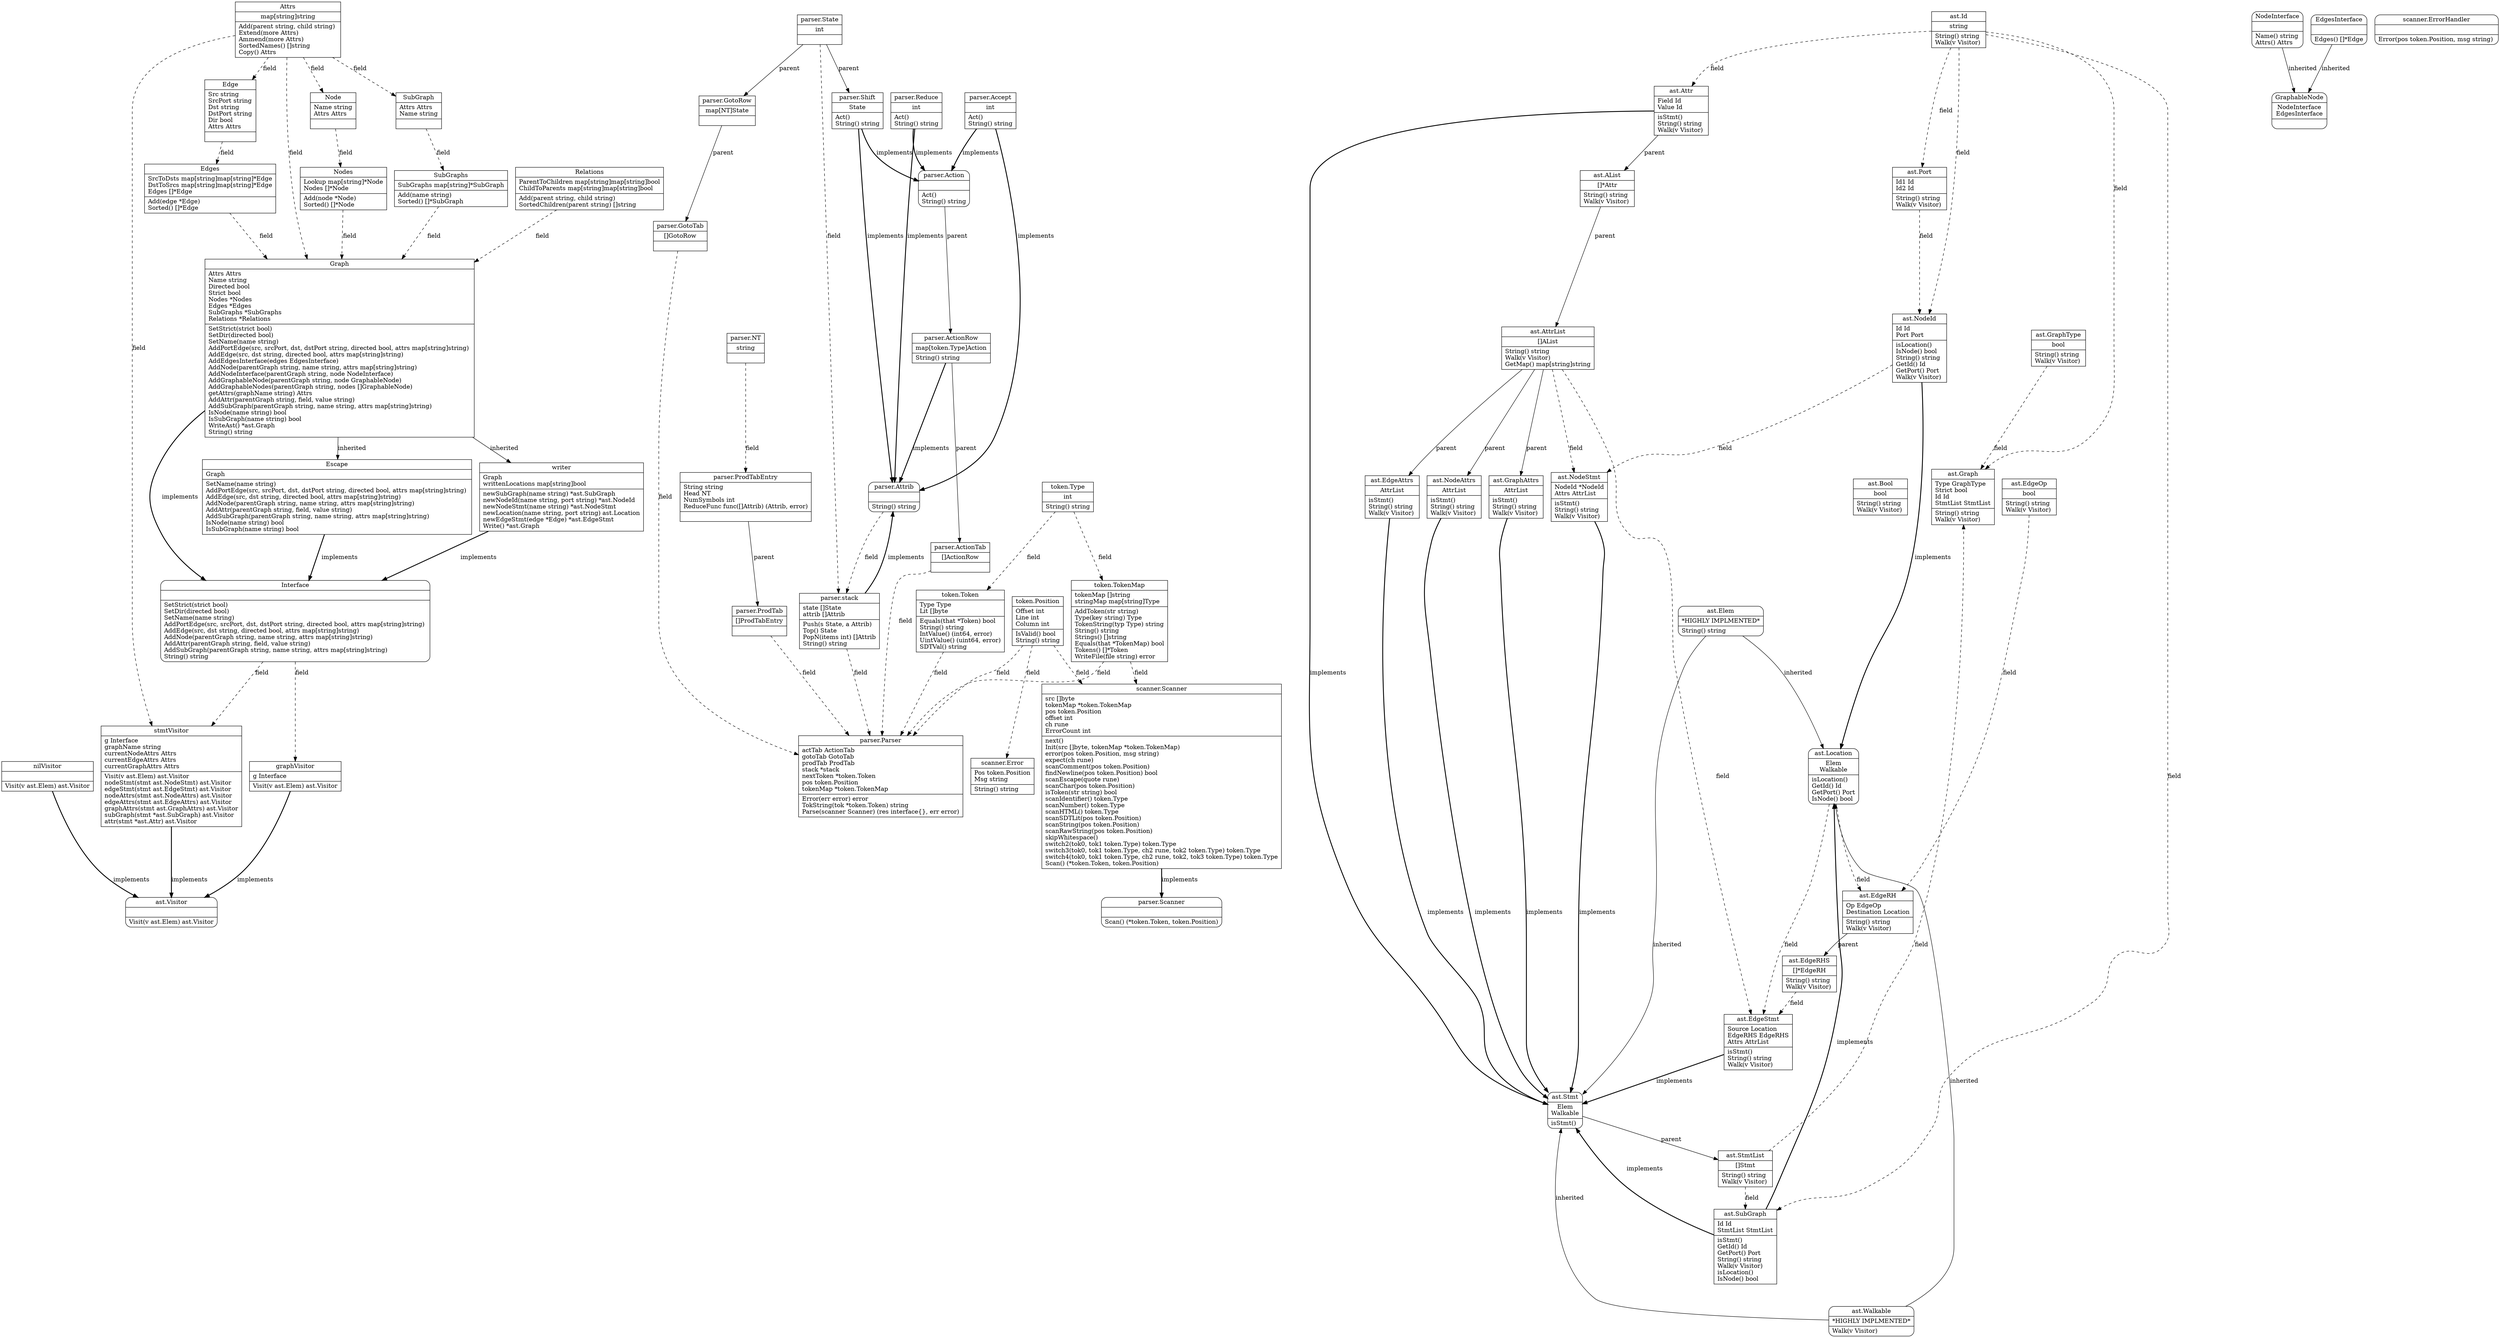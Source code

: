 digraph gographviz {
	Interface->stmtVisitor[ label=field, style=dashed ];
	Attrs->stmtVisitor[ label=field, style=dashed ];
	Interface->graphVisitor[ label=field, style=dashed ];
	Attrs->EdgeTYPE[ label=field, style=dashed ];
	EdgeTYPE->Edges[ label=field, style=dashed ];
	GraphTYPE->Escape[ label=inherited, style=solid ];
	Attrs->GraphTYPE[ label=field, style=dashed ];
	Nodes->GraphTYPE[ label=field, style=dashed ];
	Edges->GraphTYPE[ label=field, style=dashed ];
	SubGraphs->GraphTYPE[ label=field, style=dashed ];
	Relations->GraphTYPE[ label=field, style=dashed ];
	Attrs->NodeTYPE[ label=field, style=dashed ];
	NodeTYPE->Nodes[ label=field, style=dashed ];
	Attrs->SubGraphTYPE[ label=field, style=dashed ];
	SubGraphTYPE->SubGraphs[ label=field, style=dashed ];
	GraphTYPE->writer[ label=inherited, style=solid ];
	parser_SEL_Action->parser_SEL_ActionRow[ label=parent, style=solid ];
	parser_SEL_State->parser_SEL_Shift[ label=parent, style=solid ];
	parser_SEL_GotoRow->parser_SEL_GotoTab[ label=parent, style=solid ];
	parser_SEL_ProdTabEntry->parser_SEL_ProdTab[ label=parent, style=solid ];
	parser_SEL_State->parser_SEL_stack[ label=field, style=dashed ];
	parser_SEL_Attrib->parser_SEL_stack[ label=field, style=dashed ];
	parser_SEL_ActionRow->parser_SEL_ActionTab[ label=parent, style=solid ];
	parser_SEL_ActionTab->parser_SEL_Parser[ label=field, style=dashed ];
	parser_SEL_GotoTab->parser_SEL_Parser[ label=field, style=dashed ];
	parser_SEL_ProdTab->parser_SEL_Parser[ label=field, style=dashed ];
	parser_SEL_stack->parser_SEL_Parser[ label=field, style=dashed ];
	token_SEL_Token->parser_SEL_Parser[ label=field, style=dashed ];
	token_SEL_Position->parser_SEL_Parser[ label=field, style=dashed ];
	token_SEL_TokenMap->parser_SEL_Parser[ label=field, style=dashed ];
	parser_SEL_State->parser_SEL_GotoRow[ label=parent, style=solid ];
	parser_SEL_NT->parser_SEL_ProdTabEntry[ label=field, style=dashed ];
	token_SEL_Type->token_SEL_TokenMap[ label=field, style=dashed ];
	token_SEL_Type->token_SEL_Token[ label=field, style=dashed ];
	token_SEL_TokenMap->scanner_SEL_Scanner[ label=field, style=dashed ];
	token_SEL_Position->scanner_SEL_Scanner[ label=field, style=dashed ];
	token_SEL_Position->scanner_SEL_Error[ label=field, style=dashed ];
	ast_SEL_GraphType->ast_SEL_GraphTYPE[ label=field, style=dashed ];
	ast_SEL_Id->ast_SEL_GraphTYPE[ label=field, style=dashed ];
	ast_SEL_StmtList->ast_SEL_GraphTYPE[ label=field, style=dashed ];
	ast_SEL_AttrList->ast_SEL_EdgeAttrs[ label=parent, style=solid ];
	ast_SEL_AttrList->ast_SEL_NodeAttrs[ label=parent, style=solid ];
	ast_SEL_Location->ast_SEL_EdgeStmt[ label=field, style=dashed ];
	ast_SEL_EdgeRHS->ast_SEL_EdgeStmt[ label=field, style=dashed ];
	ast_SEL_AttrList->ast_SEL_EdgeStmt[ label=field, style=dashed ];
	ast_SEL_Attr->ast_SEL_AList[ label=parent, style=solid ];
	ast_SEL_AList->ast_SEL_AttrList[ label=parent, style=solid ];
	ast_SEL_EdgeOp->ast_SEL_EdgeRH[ label=field, style=dashed ];
	ast_SEL_Location->ast_SEL_EdgeRH[ label=field, style=dashed ];
	ast_SEL_NodeId->ast_SEL_NodeStmt[ label=field, style=dashed ];
	ast_SEL_AttrList->ast_SEL_NodeStmt[ label=field, style=dashed ];
	ast_SEL_Id->ast_SEL_Port[ label=field, style=dashed ];
	ast_SEL_Id->ast_SEL_Attr[ label=field, style=dashed ];
	ast_SEL_EdgeRH->ast_SEL_EdgeRHS[ label=parent, style=solid ];
	ast_SEL_Id->ast_SEL_NodeId[ label=field, style=dashed ];
	ast_SEL_Port->ast_SEL_NodeId[ label=field, style=dashed ];
	ast_SEL_Id->ast_SEL_SubGraphTYPE[ label=field, style=dashed ];
	ast_SEL_StmtList->ast_SEL_SubGraphTYPE[ label=field, style=dashed ];
	ast_SEL_Stmt->ast_SEL_StmtList[ label=parent, style=solid ];
	ast_SEL_AttrList->ast_SEL_GraphAttrs[ label=parent, style=solid ];
	Escape->Interface[ label=implements, style=bold ];
	GraphTYPE->Interface[ label=implements, style=bold ];
	writer->Interface[ label=implements, style=bold ];
	NodeInterface->GraphableNode[ label=inherited, style=solid ];
	EdgesInterface->GraphableNode[ label=inherited, style=solid ];
	parser_SEL_ActionRow->parser_SEL_Attrib[ label=implements, style=bold ];
	parser_SEL_Shift->parser_SEL_Attrib[ label=implements, style=bold ];
	parser_SEL_stack->parser_SEL_Attrib[ label=implements, style=bold ];
	parser_SEL_Reduce->parser_SEL_Attrib[ label=implements, style=bold ];
	parser_SEL_Accept->parser_SEL_Attrib[ label=implements, style=bold ];
	parser_SEL_Shift->parser_SEL_Action[ label=implements, style=bold ];
	parser_SEL_Reduce->parser_SEL_Action[ label=implements, style=bold ];
	parser_SEL_Accept->parser_SEL_Action[ label=implements, style=bold ];
	scanner_SEL_Scanner->parser_SEL_Scanner[ label=implements, style=bold ];
	ast_SEL_GraphTYPE->ast_SEL_Elem[ label=implements, style=invis ];
	ast_SEL_EdgeAttrs->ast_SEL_Elem[ label=implements, style=invis ];
	ast_SEL_NodeAttrs->ast_SEL_Elem[ label=implements, style=invis ];
	ast_SEL_EdgeStmt->ast_SEL_Elem[ label=implements, style=invis ];
	ast_SEL_AList->ast_SEL_Elem[ label=implements, style=invis ];
	ast_SEL_EdgeOp->ast_SEL_Elem[ label=implements, style=invis ];
	ast_SEL_Bool->ast_SEL_Elem[ label=implements, style=invis ];
	ast_SEL_AttrList->ast_SEL_Elem[ label=implements, style=invis ];
	ast_SEL_EdgeRH->ast_SEL_Elem[ label=implements, style=invis ];
	ast_SEL_NodeStmt->ast_SEL_Elem[ label=implements, style=invis ];
	ast_SEL_Port->ast_SEL_Elem[ label=implements, style=invis ];
	ast_SEL_Attr->ast_SEL_Elem[ label=implements, style=invis ];
	ast_SEL_EdgeRHS->ast_SEL_Elem[ label=implements, style=invis ];
	ast_SEL_NodeId->ast_SEL_Elem[ label=implements, style=invis ];
	ast_SEL_Id->ast_SEL_Elem[ label=implements, style=invis ];
	ast_SEL_SubGraphTYPE->ast_SEL_Elem[ label=implements, style=invis ];
	ast_SEL_StmtList->ast_SEL_Elem[ label=implements, style=invis ];
	ast_SEL_GraphType->ast_SEL_Elem[ label=implements, style=invis ];
	ast_SEL_GraphAttrs->ast_SEL_Elem[ label=implements, style=invis ];
	ast_SEL_Elem->ast_SEL_Location[ label=inherited, style=solid ];
	ast_SEL_Walkable->ast_SEL_Location[ label=inherited, style=solid ];
	ast_SEL_NodeId->ast_SEL_Location[ label=implements, style=bold ];
	ast_SEL_SubGraphTYPE->ast_SEL_Location[ label=implements, style=bold ];
	stmtVisitor->ast_SEL_Visitor[ label=implements, style=bold ];
	nilVisitor->ast_SEL_Visitor[ label=implements, style=bold ];
	graphVisitor->ast_SEL_Visitor[ label=implements, style=bold ];
	ast_SEL_Elem->ast_SEL_Stmt[ label=inherited, style=solid ];
	ast_SEL_Walkable->ast_SEL_Stmt[ label=inherited, style=solid ];
	ast_SEL_EdgeAttrs->ast_SEL_Stmt[ label=implements, style=bold ];
	ast_SEL_NodeAttrs->ast_SEL_Stmt[ label=implements, style=bold ];
	ast_SEL_EdgeStmt->ast_SEL_Stmt[ label=implements, style=bold ];
	ast_SEL_NodeStmt->ast_SEL_Stmt[ label=implements, style=bold ];
	ast_SEL_Attr->ast_SEL_Stmt[ label=implements, style=bold ];
	ast_SEL_SubGraphTYPE->ast_SEL_Stmt[ label=implements, style=bold ];
	ast_SEL_GraphAttrs->ast_SEL_Stmt[ label=implements, style=bold ];
	ast_SEL_GraphTYPE->ast_SEL_Walkable[ label=implements, style=invis ];
	ast_SEL_EdgeAttrs->ast_SEL_Walkable[ label=implements, style=invis ];
	ast_SEL_NodeAttrs->ast_SEL_Walkable[ label=implements, style=invis ];
	ast_SEL_EdgeStmt->ast_SEL_Walkable[ label=implements, style=invis ];
	ast_SEL_AList->ast_SEL_Walkable[ label=implements, style=invis ];
	ast_SEL_EdgeOp->ast_SEL_Walkable[ label=implements, style=invis ];
	ast_SEL_Bool->ast_SEL_Walkable[ label=implements, style=invis ];
	ast_SEL_AttrList->ast_SEL_Walkable[ label=implements, style=invis ];
	ast_SEL_EdgeRH->ast_SEL_Walkable[ label=implements, style=invis ];
	ast_SEL_NodeStmt->ast_SEL_Walkable[ label=implements, style=invis ];
	ast_SEL_Port->ast_SEL_Walkable[ label=implements, style=invis ];
	ast_SEL_Attr->ast_SEL_Walkable[ label=implements, style=invis ];
	ast_SEL_EdgeRHS->ast_SEL_Walkable[ label=implements, style=invis ];
	ast_SEL_NodeId->ast_SEL_Walkable[ label=implements, style=invis ];
	ast_SEL_Id->ast_SEL_Walkable[ label=implements, style=invis ];
	ast_SEL_SubGraphTYPE->ast_SEL_Walkable[ label=implements, style=invis ];
	ast_SEL_StmtList->ast_SEL_Walkable[ label=implements, style=invis ];
	ast_SEL_GraphType->ast_SEL_Walkable[ label=implements, style=invis ];
	ast_SEL_GraphAttrs->ast_SEL_Walkable[ label=implements, style=invis ];
	Attrs [ label="{Attrs|map[string]string|Add(parent string, child string) \lExtend(more Attrs) \lAmmend(more Attrs) \lSortedNames() []string\lCopy() Attrs\l}", shape=record ];
	EdgeTYPE [ label="{Edge|Src string\lSrcPort string\lDst string\lDstPort string\lDir bool\lAttrs Attrs\l|}", shape=record ];
	Edges [ label="{Edges|SrcToDsts map[string]map[string]*Edge\lDstToSrcs map[string]map[string]*Edge\lEdges []*Edge\l|Add(edge *Edge) \lSorted() []*Edge\l}", shape=record ];
	EdgesInterface [ label="{EdgesInterface||Edges() []*Edge\l}", shape=Mrecord ];
	Escape [ label="{Escape|Graph\l|SetName(name string) \lAddPortEdge(src, srcPort, dst, dstPort string, directed bool, attrs map[string]string) \lAddEdge(src, dst string, directed bool, attrs map[string]string) \lAddNode(parentGraph string, name string, attrs map[string]string) \lAddAttr(parentGraph string, field, value string) \lAddSubGraph(parentGraph string, name string, attrs map[string]string) \lIsNode(name string) bool\lIsSubGraph(name string) bool\l}", shape=record ];
	GraphTYPE [ label="{Graph|Attrs Attrs\lName string\lDirected bool\lStrict bool\lNodes *Nodes\lEdges *Edges\lSubGraphs *SubGraphs\lRelations *Relations\l|SetStrict(strict bool) \lSetDir(directed bool) \lSetName(name string) \lAddPortEdge(src, srcPort, dst, dstPort string, directed bool, attrs map[string]string) \lAddEdge(src, dst string, directed bool, attrs map[string]string) \lAddEdgesInterface(edges EdgesInterface) \lAddNode(parentGraph string, name string, attrs map[string]string) \lAddNodeInterface(parentGraph string, node NodeInterface) \lAddGraphableNode(parentGraph string, node GraphableNode) \lAddGraphableNodes(parentGraph string, nodes []GraphableNode) \lgetAttrs(graphName string) Attrs\lAddAttr(parentGraph string, field, value string) \lAddSubGraph(parentGraph string, name string, attrs map[string]string) \lIsNode(name string) bool\lIsSubGraph(name string) bool\lWriteAst() *ast.Graph\lString() string\l}", shape=record ];
	GraphableNode [ label="{GraphableNode|NodeInterface\nEdgesInterface\n|}", shape=Mrecord ];
	Interface [ label="{Interface||SetStrict(strict bool) \lSetDir(directed bool) \lSetName(name string) \lAddPortEdge(src, srcPort, dst, dstPort string, directed bool, attrs map[string]string) \lAddEdge(src, dst string, directed bool, attrs map[string]string) \lAddNode(parentGraph string, name string, attrs map[string]string) \lAddAttr(parentGraph string, field, value string) \lAddSubGraph(parentGraph string, name string, attrs map[string]string) \lString() string\l}", shape=Mrecord ];
	NodeInterface [ label="{NodeInterface||Name() string\lAttrs() Attrs\l}", shape=Mrecord ];
	NodeTYPE [ label="{Node|Name string\lAttrs Attrs\l|}", shape=record ];
	Nodes [ label="{Nodes|Lookup map[string]*Node\lNodes []*Node\l|Add(node *Node) \lSorted() []*Node\l}", shape=record ];
	Relations [ label="{Relations|ParentToChildren map[string]map[string]bool\lChildToParents map[string]map[string]bool\l|Add(parent string, child string) \lSortedChildren(parent string) []string\l}", shape=record ];
	SubGraphTYPE [ label="{SubGraph|Attrs Attrs\lName string\l|}", shape=record ];
	SubGraphs [ label="{SubGraphs|SubGraphs map[string]*SubGraph\l|Add(name string) \lSorted() []*SubGraph\l}", shape=record ];
	ast_SEL_AList [ label="{ast.AList|[]*Attr|String() string\lWalk(v Visitor) \l}", shape=record ];
	ast_SEL_Attr [ label="{ast.Attr|Field Id\lValue Id\l|isStmt() \lString() string\lWalk(v Visitor) \l}", shape=record ];
	ast_SEL_AttrList [ label="{ast.AttrList|[]AList|String() string\lWalk(v Visitor) \lGetMap() map[string]string\l}", shape=record ];
	ast_SEL_Bool [ label="{ast.Bool|bool|String() string\lWalk(v Visitor) \l}", shape=record ];
	ast_SEL_EdgeAttrs [ label="{ast.EdgeAttrs|AttrList|isStmt() \lString() string\lWalk(v Visitor) \l}", shape=record ];
	ast_SEL_EdgeOp [ label="{ast.EdgeOp|bool|String() string\lWalk(v Visitor) \l}", shape=record ];
	ast_SEL_EdgeRH [ label="{ast.EdgeRH|Op EdgeOp\lDestination Location\l|String() string\lWalk(v Visitor) \l}", shape=record ];
	ast_SEL_EdgeRHS [ label="{ast.EdgeRHS|[]*EdgeRH|String() string\lWalk(v Visitor) \l}", shape=record ];
	ast_SEL_EdgeStmt [ label="{ast.EdgeStmt|Source Location\lEdgeRHS EdgeRHS\lAttrs AttrList\l|isStmt() \lString() string\lWalk(v Visitor) \l}", shape=record ];
	ast_SEL_Elem [ label="{ast.Elem|*HIGHLY IMPLMENTED*\n|String() string\l}", shape=Mrecord ];
	ast_SEL_GraphAttrs [ label="{ast.GraphAttrs|AttrList|isStmt() \lString() string\lWalk(v Visitor) \l}", shape=record ];
	ast_SEL_GraphTYPE [ label="{ast.Graph|Type GraphType\lStrict bool\lId Id\lStmtList StmtList\l|String() string\lWalk(v Visitor) \l}", shape=record ];
	ast_SEL_GraphType [ label="{ast.GraphType|bool|String() string\lWalk(v Visitor) \l}", shape=record ];
	ast_SEL_Id [ label="{ast.Id|string|String() string\lWalk(v Visitor) \l}", shape=record ];
	ast_SEL_Location [ label="{ast.Location|Elem\nWalkable\n|isLocation() \lGetId() Id\lGetPort() Port\lIsNode() bool\l}", shape=Mrecord ];
	ast_SEL_NodeAttrs [ label="{ast.NodeAttrs|AttrList|isStmt() \lString() string\lWalk(v Visitor) \l}", shape=record ];
	ast_SEL_NodeId [ label="{ast.NodeId|Id Id\lPort Port\l|isLocation() \lIsNode() bool\lString() string\lGetId() Id\lGetPort() Port\lWalk(v Visitor) \l}", shape=record ];
	ast_SEL_NodeStmt [ label="{ast.NodeStmt|NodeId *NodeId\lAttrs AttrList\l|isStmt() \lString() string\lWalk(v Visitor) \l}", shape=record ];
	ast_SEL_Port [ label="{ast.Port|Id1 Id\lId2 Id\l|String() string\lWalk(v Visitor) \l}", shape=record ];
	ast_SEL_Stmt [ label="{ast.Stmt|Elem\nWalkable\n|isStmt() \l}", shape=Mrecord ];
	ast_SEL_StmtList [ label="{ast.StmtList|[]Stmt|String() string\lWalk(v Visitor) \l}", shape=record ];
	ast_SEL_SubGraphTYPE [ label="{ast.SubGraph|Id Id\lStmtList StmtList\l|isStmt() \lGetId() Id\lGetPort() Port\lString() string\lWalk(v Visitor) \lisLocation() \lIsNode() bool\l}", shape=record ];
	ast_SEL_Visitor [ label="{ast.Visitor||Visit(v ast.Elem) ast.Visitor\l}", shape=Mrecord ];
	ast_SEL_Walkable [ label="{ast.Walkable|*HIGHLY IMPLMENTED*\n|Walk(v Visitor) \l}", shape=Mrecord ];
	graphVisitor [ label="{graphVisitor|g Interface\l|Visit(v ast.Elem) ast.Visitor\l}", shape=record ];
	nilVisitor [ label="{nilVisitor||Visit(v ast.Elem) ast.Visitor\l}", shape=record ];
	parser_SEL_Accept [ label="{parser.Accept|int|Act() \lString() string\l}", shape=record ];
	parser_SEL_Action [ label="{parser.Action||Act() \lString() string\l}", shape=Mrecord ];
	parser_SEL_ActionRow [ label="{parser.ActionRow|map[token.Type]Action|String() string\l}", shape=record ];
	parser_SEL_ActionTab [ label="{parser.ActionTab|[]ActionRow|}", shape=record ];
	parser_SEL_Attrib [ label="{parser.Attrib||String() string\l}", shape=Mrecord ];
	parser_SEL_GotoRow [ label="{parser.GotoRow|map[NT]State|}", shape=record ];
	parser_SEL_GotoTab [ label="{parser.GotoTab|[]GotoRow|}", shape=record ];
	parser_SEL_NT [ label="{parser.NT|string|}", shape=record ];
	parser_SEL_Parser [ label="{parser.Parser|actTab ActionTab\lgotoTab GotoTab\lprodTab ProdTab\lstack *stack\lnextToken *token.Token\lpos token.Position\ltokenMap *token.TokenMap\l|Error(err error) error\lTokString(tok *token.Token) string\lParse(scanner Scanner) (res interface\{\}, err error)\l}", shape=record ];
	parser_SEL_ProdTab [ label="{parser.ProdTab|[]ProdTabEntry|}", shape=record ];
	parser_SEL_ProdTabEntry [ label="{parser.ProdTabEntry|String string\lHead NT\lNumSymbols int\lReduceFunc func([]Attrib) (Attrib, error)\l|}", shape=record ];
	parser_SEL_Reduce [ label="{parser.Reduce|int|Act() \lString() string\l}", shape=record ];
	parser_SEL_Scanner [ label="{parser.Scanner||Scan() (*token.Token, token.Position)\l}", shape=Mrecord ];
	parser_SEL_Shift [ label="{parser.Shift|State|Act() \lString() string\l}", shape=record ];
	parser_SEL_State [ label="{parser.State|int|}", shape=record ];
	parser_SEL_stack [ label="{parser.stack|state []State\lattrib []Attrib\l|Push(s State, a Attrib) \lTop() State\lPopN(items int) []Attrib\lString() string\l}", shape=record ];
	scanner_SEL_Error [ label="{scanner.Error|Pos token.Position\lMsg string\l|String() string\l}", shape=record ];
	scanner_SEL_ErrorHandler [ label="{scanner.ErrorHandler||Error(pos token.Position, msg string) \l}", shape=Mrecord ];
	scanner_SEL_Scanner [ label="{scanner.Scanner|src []byte\ltokenMap *token.TokenMap\lpos token.Position\loffset int\lch rune\lErrorCount int\l|next() \lInit(src []byte, tokenMap *token.TokenMap) \lerror(pos token.Position, msg string) \lexpect(ch rune) \lscanComment(pos token.Position) \lfindNewline(pos token.Position) bool\lscanEscape(quote rune) \lscanChar(pos token.Position) \lisToken(str string) bool\lscanIdentifier() token.Type\lscanNumber() token.Type\lscanHTML() token.Type\lscanSDTLit(pos token.Position) \lscanString(pos token.Position) \lscanRawString(pos token.Position) \lskipWhitespace() \lswitch2(tok0, tok1 token.Type) token.Type\lswitch3(tok0, tok1 token.Type, ch2 rune, tok2 token.Type) token.Type\lswitch4(tok0, tok1 token.Type, ch2 rune, tok2, tok3 token.Type) token.Type\lScan() (*token.Token, token.Position)\l}", shape=record ];
	stmtVisitor [ label="{stmtVisitor|g Interface\lgraphName string\lcurrentNodeAttrs Attrs\lcurrentEdgeAttrs Attrs\lcurrentGraphAttrs Attrs\l|Visit(v ast.Elem) ast.Visitor\lnodeStmt(stmt ast.NodeStmt) ast.Visitor\ledgeStmt(stmt ast.EdgeStmt) ast.Visitor\lnodeAttrs(stmt ast.NodeAttrs) ast.Visitor\ledgeAttrs(stmt ast.EdgeAttrs) ast.Visitor\lgraphAttrs(stmt ast.GraphAttrs) ast.Visitor\lsubGraph(stmt *ast.SubGraph) ast.Visitor\lattr(stmt *ast.Attr) ast.Visitor\l}", shape=record ];
	token_SEL_Position [ label="{token.Position|Offset int\lLine int\lColumn int\l|IsValid() bool\lString() string\l}", shape=record ];
	token_SEL_Token [ label="{token.Token|Type Type\lLit []byte\l|Equals(that *Token) bool\lString() string\lIntValue() (int64, error)\lUintValue() (uint64, error)\lSDTVal() string\l}", shape=record ];
	token_SEL_TokenMap [ label="{token.TokenMap|tokenMap []string\lstringMap map[string]Type\l|AddToken(str string) \lType(key string) Type\lTokenString(typ Type) string\lString() string\lStrings() []string\lEquals(that *TokenMap) bool\lTokens() []*Token\lWriteFile(file string) error\l}", shape=record ];
	token_SEL_Type [ label="{token.Type|int|String() string\l}", shape=record ];
	writer [ label="{writer|Graph\lwrittenLocations map[string]bool\l|newSubGraph(name string) *ast.SubGraph\lnewNodeId(name string, port string) *ast.NodeId\lnewNodeStmt(name string) *ast.NodeStmt\lnewLocation(name string, port string) ast.Location\lnewEdgeStmt(edge *Edge) *ast.EdgeStmt\lWrite() *ast.Graph\l}", shape=record ];

}

